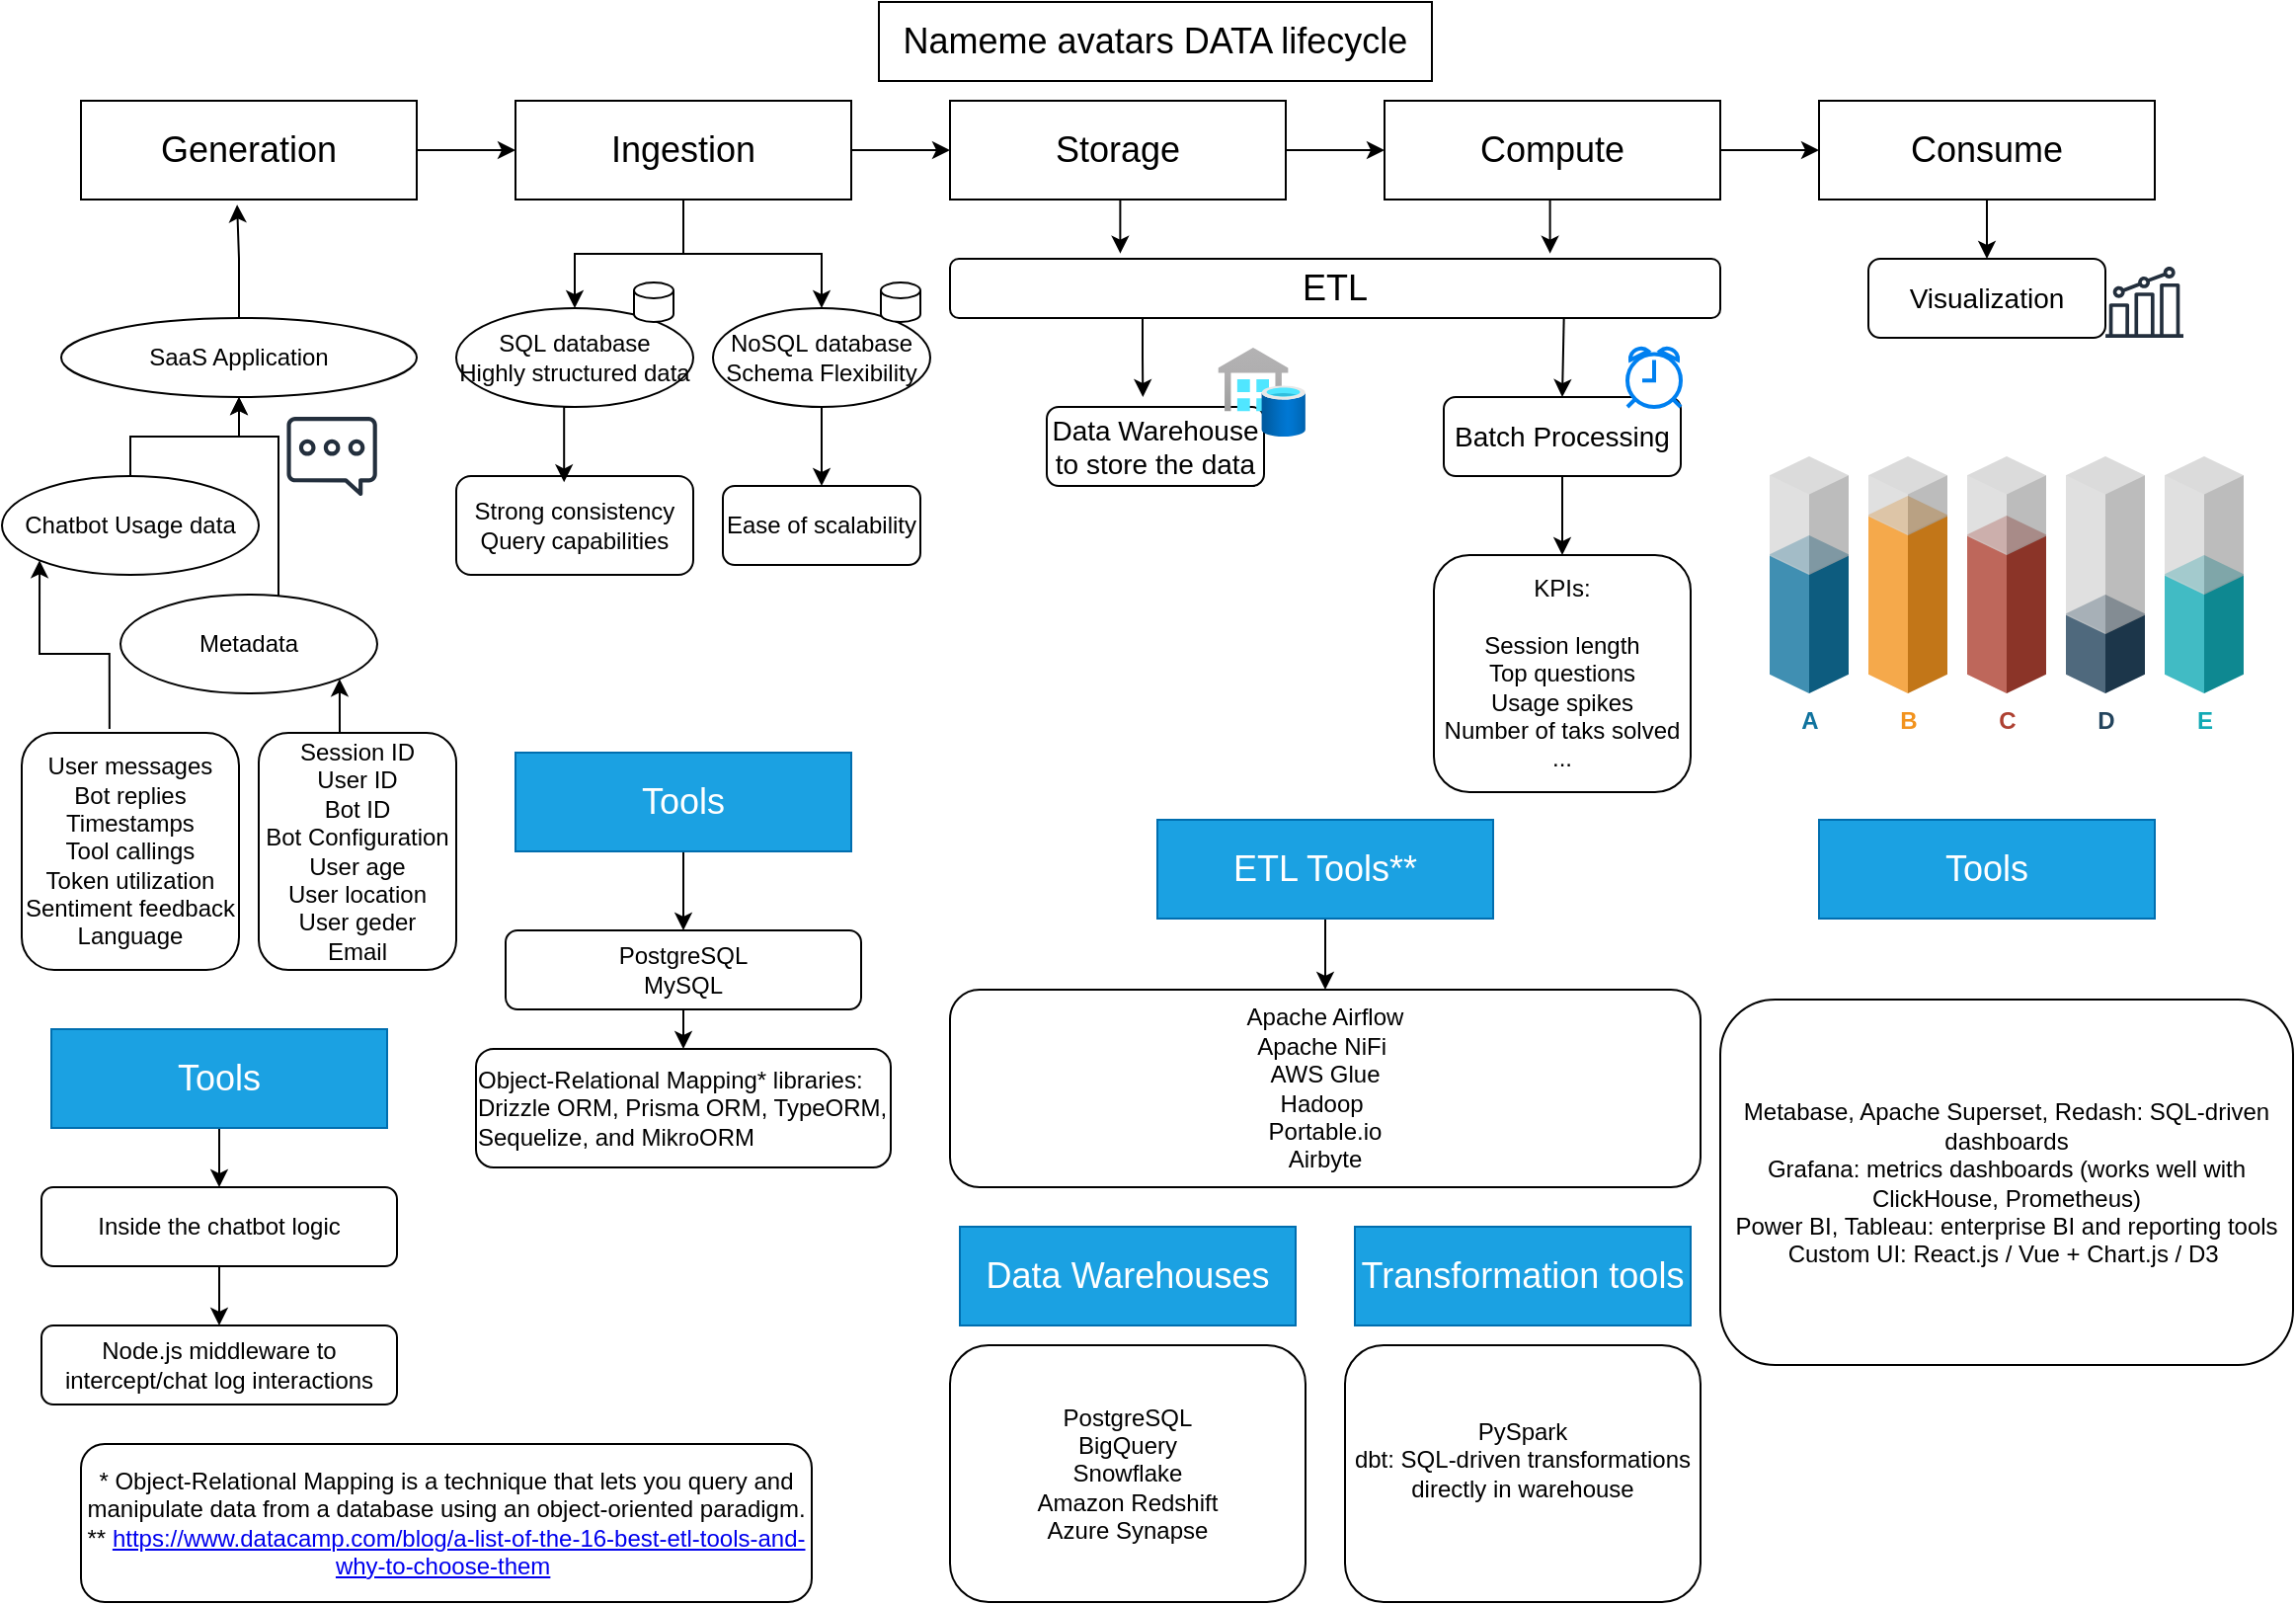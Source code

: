 <mxfile version="28.0.3">
  <diagram name="Page-1" id="Al7QjbqufYFulofu-Pkl">
    <mxGraphModel dx="1213" dy="811" grid="1" gridSize="10" guides="1" tooltips="1" connect="1" arrows="1" fold="1" page="1" pageScale="1" pageWidth="1169" pageHeight="827" math="0" shadow="0">
      <root>
        <mxCell id="0" />
        <mxCell id="1" parent="0" />
        <mxCell id="Yz96Kts3AmMaeLNxN6-e-9" style="edgeStyle=orthogonalEdgeStyle;rounded=0;orthogonalLoop=1;jettySize=auto;html=1;exitX=1;exitY=0.5;exitDx=0;exitDy=0;entryX=0;entryY=0.5;entryDx=0;entryDy=0;" edge="1" parent="1" source="Yz96Kts3AmMaeLNxN6-e-2" target="Yz96Kts3AmMaeLNxN6-e-3">
          <mxGeometry relative="1" as="geometry" />
        </mxCell>
        <mxCell id="Yz96Kts3AmMaeLNxN6-e-2" value="&lt;font style=&quot;font-size: 18px;&quot;&gt;Generation&lt;/font&gt;" style="rounded=0;whiteSpace=wrap;html=1;" vertex="1" parent="1">
          <mxGeometry x="40" y="50" width="170" height="50" as="geometry" />
        </mxCell>
        <mxCell id="Yz96Kts3AmMaeLNxN6-e-10" style="edgeStyle=orthogonalEdgeStyle;rounded=0;orthogonalLoop=1;jettySize=auto;html=1;exitX=1;exitY=0.5;exitDx=0;exitDy=0;entryX=0;entryY=0.5;entryDx=0;entryDy=0;" edge="1" parent="1" source="Yz96Kts3AmMaeLNxN6-e-3" target="Yz96Kts3AmMaeLNxN6-e-6">
          <mxGeometry relative="1" as="geometry" />
        </mxCell>
        <mxCell id="Yz96Kts3AmMaeLNxN6-e-50" style="edgeStyle=orthogonalEdgeStyle;rounded=0;orthogonalLoop=1;jettySize=auto;html=1;exitX=0.5;exitY=1;exitDx=0;exitDy=0;entryX=0.5;entryY=0;entryDx=0;entryDy=0;" edge="1" parent="1" source="Yz96Kts3AmMaeLNxN6-e-3" target="Yz96Kts3AmMaeLNxN6-e-35">
          <mxGeometry relative="1" as="geometry">
            <mxPoint x="310" y="150" as="targetPoint" />
          </mxGeometry>
        </mxCell>
        <mxCell id="Yz96Kts3AmMaeLNxN6-e-54" style="edgeStyle=orthogonalEdgeStyle;rounded=0;orthogonalLoop=1;jettySize=auto;html=1;exitX=0.5;exitY=1;exitDx=0;exitDy=0;entryX=0.5;entryY=0;entryDx=0;entryDy=0;" edge="1" parent="1" source="Yz96Kts3AmMaeLNxN6-e-3" target="Yz96Kts3AmMaeLNxN6-e-53">
          <mxGeometry relative="1" as="geometry" />
        </mxCell>
        <mxCell id="Yz96Kts3AmMaeLNxN6-e-3" value="&lt;font style=&quot;font-size: 18px;&quot;&gt;Ingestion&lt;/font&gt;" style="rounded=0;whiteSpace=wrap;html=1;" vertex="1" parent="1">
          <mxGeometry x="260" y="50" width="170" height="50" as="geometry" />
        </mxCell>
        <mxCell id="Yz96Kts3AmMaeLNxN6-e-16" style="edgeStyle=orthogonalEdgeStyle;rounded=0;orthogonalLoop=1;jettySize=auto;html=1;exitX=0.5;exitY=0;exitDx=0;exitDy=0;entryX=0.5;entryY=1;entryDx=0;entryDy=0;" edge="1" parent="1" source="Yz96Kts3AmMaeLNxN6-e-15" target="Yz96Kts3AmMaeLNxN6-e-4">
          <mxGeometry relative="1" as="geometry" />
        </mxCell>
        <mxCell id="Yz96Kts3AmMaeLNxN6-e-28" style="edgeStyle=orthogonalEdgeStyle;rounded=0;orthogonalLoop=1;jettySize=auto;html=1;entryX=0.5;entryY=1;entryDx=0;entryDy=0;" edge="1" parent="1" source="Yz96Kts3AmMaeLNxN6-e-24" target="Yz96Kts3AmMaeLNxN6-e-4">
          <mxGeometry relative="1" as="geometry">
            <Array as="points">
              <mxPoint x="140" y="220" />
              <mxPoint x="120" y="220" />
            </Array>
          </mxGeometry>
        </mxCell>
        <mxCell id="Yz96Kts3AmMaeLNxN6-e-4" value="SaaS Application" style="ellipse;whiteSpace=wrap;html=1;" vertex="1" parent="1">
          <mxGeometry x="30" y="160" width="180" height="40" as="geometry" />
        </mxCell>
        <mxCell id="Yz96Kts3AmMaeLNxN6-e-11" style="edgeStyle=orthogonalEdgeStyle;rounded=0;orthogonalLoop=1;jettySize=auto;html=1;exitX=1;exitY=0.5;exitDx=0;exitDy=0;entryX=0;entryY=0.5;entryDx=0;entryDy=0;" edge="1" parent="1" source="Yz96Kts3AmMaeLNxN6-e-6" target="Yz96Kts3AmMaeLNxN6-e-7">
          <mxGeometry relative="1" as="geometry" />
        </mxCell>
        <mxCell id="Yz96Kts3AmMaeLNxN6-e-6" value="&lt;font style=&quot;font-size: 18px;&quot;&gt;Storage&lt;/font&gt;" style="rounded=0;whiteSpace=wrap;html=1;" vertex="1" parent="1">
          <mxGeometry x="480" y="50" width="170" height="50" as="geometry" />
        </mxCell>
        <mxCell id="Yz96Kts3AmMaeLNxN6-e-12" style="edgeStyle=orthogonalEdgeStyle;rounded=0;orthogonalLoop=1;jettySize=auto;html=1;exitX=1;exitY=0.5;exitDx=0;exitDy=0;" edge="1" parent="1" source="Yz96Kts3AmMaeLNxN6-e-7" target="Yz96Kts3AmMaeLNxN6-e-8">
          <mxGeometry relative="1" as="geometry" />
        </mxCell>
        <mxCell id="Yz96Kts3AmMaeLNxN6-e-7" value="&lt;font style=&quot;font-size: 18px;&quot;&gt;Compute&lt;/font&gt;" style="rounded=0;whiteSpace=wrap;html=1;" vertex="1" parent="1">
          <mxGeometry x="700" y="50" width="170" height="50" as="geometry" />
        </mxCell>
        <mxCell id="Yz96Kts3AmMaeLNxN6-e-94" style="edgeStyle=orthogonalEdgeStyle;rounded=0;orthogonalLoop=1;jettySize=auto;html=1;exitX=0.5;exitY=1;exitDx=0;exitDy=0;entryX=0.5;entryY=0;entryDx=0;entryDy=0;" edge="1" parent="1" source="Yz96Kts3AmMaeLNxN6-e-8" target="Yz96Kts3AmMaeLNxN6-e-91">
          <mxGeometry relative="1" as="geometry" />
        </mxCell>
        <mxCell id="Yz96Kts3AmMaeLNxN6-e-8" value="&lt;font style=&quot;font-size: 18px;&quot;&gt;Consume&lt;/font&gt;" style="rounded=0;whiteSpace=wrap;html=1;" vertex="1" parent="1">
          <mxGeometry x="920" y="50" width="170" height="50" as="geometry" />
        </mxCell>
        <mxCell id="Yz96Kts3AmMaeLNxN6-e-13" value="" style="sketch=0;outlineConnect=0;fontColor=#232F3E;gradientColor=none;fillColor=#232F3D;strokeColor=none;dashed=0;verticalLabelPosition=bottom;verticalAlign=top;align=center;html=1;fontSize=12;fontStyle=0;aspect=fixed;pointerEvents=1;shape=mxgraph.aws4.chat;" vertex="1" parent="1">
          <mxGeometry x="144.12" y="210" width="45.88" height="40" as="geometry" />
        </mxCell>
        <mxCell id="Yz96Kts3AmMaeLNxN6-e-39" style="edgeStyle=orthogonalEdgeStyle;rounded=0;orthogonalLoop=1;jettySize=auto;html=1;exitX=0.404;exitY=-0.017;exitDx=0;exitDy=0;entryX=0;entryY=1;entryDx=0;entryDy=0;exitPerimeter=0;" edge="1" parent="1" source="Yz96Kts3AmMaeLNxN6-e-41" target="Yz96Kts3AmMaeLNxN6-e-15">
          <mxGeometry relative="1" as="geometry">
            <mxPoint x="19" y="350" as="sourcePoint" />
          </mxGeometry>
        </mxCell>
        <mxCell id="Yz96Kts3AmMaeLNxN6-e-15" value="Chatbot Usage data" style="ellipse;whiteSpace=wrap;html=1;" vertex="1" parent="1">
          <mxGeometry y="240" width="130" height="50" as="geometry" />
        </mxCell>
        <mxCell id="Yz96Kts3AmMaeLNxN6-e-32" style="edgeStyle=orthogonalEdgeStyle;rounded=0;orthogonalLoop=1;jettySize=auto;html=1;exitX=0.5;exitY=1;exitDx=0;exitDy=0;entryX=0.5;entryY=0;entryDx=0;entryDy=0;" edge="1" parent="1" source="Yz96Kts3AmMaeLNxN6-e-17" target="Yz96Kts3AmMaeLNxN6-e-31">
          <mxGeometry relative="1" as="geometry" />
        </mxCell>
        <mxCell id="Yz96Kts3AmMaeLNxN6-e-17" value="&lt;font style=&quot;font-size: 18px;&quot;&gt;Tools&lt;/font&gt;" style="rounded=0;whiteSpace=wrap;html=1;fillColor=#1ba1e2;fontColor=#ffffff;strokeColor=#006EAF;" vertex="1" parent="1">
          <mxGeometry x="25" y="520" width="170" height="50" as="geometry" />
        </mxCell>
        <mxCell id="Yz96Kts3AmMaeLNxN6-e-45" style="edgeStyle=orthogonalEdgeStyle;rounded=0;orthogonalLoop=1;jettySize=auto;html=1;exitX=0.5;exitY=0;exitDx=0;exitDy=0;entryX=1;entryY=1;entryDx=0;entryDy=0;" edge="1" parent="1" source="Yz96Kts3AmMaeLNxN6-e-40" target="Yz96Kts3AmMaeLNxN6-e-24">
          <mxGeometry relative="1" as="geometry" />
        </mxCell>
        <mxCell id="Yz96Kts3AmMaeLNxN6-e-24" value="Metadata" style="ellipse;whiteSpace=wrap;html=1;" vertex="1" parent="1">
          <mxGeometry x="60" y="300" width="130" height="50" as="geometry" />
        </mxCell>
        <mxCell id="Yz96Kts3AmMaeLNxN6-e-26" value="Node.js middleware to intercept/chat log interactions" style="rounded=1;whiteSpace=wrap;html=1;" vertex="1" parent="1">
          <mxGeometry x="20" y="670" width="180" height="40" as="geometry" />
        </mxCell>
        <mxCell id="Yz96Kts3AmMaeLNxN6-e-33" style="edgeStyle=orthogonalEdgeStyle;rounded=0;orthogonalLoop=1;jettySize=auto;html=1;exitX=0.5;exitY=1;exitDx=0;exitDy=0;entryX=0.5;entryY=0;entryDx=0;entryDy=0;" edge="1" parent="1" source="Yz96Kts3AmMaeLNxN6-e-31" target="Yz96Kts3AmMaeLNxN6-e-26">
          <mxGeometry relative="1" as="geometry" />
        </mxCell>
        <mxCell id="Yz96Kts3AmMaeLNxN6-e-31" value="Inside the chatbot logic" style="rounded=1;whiteSpace=wrap;html=1;" vertex="1" parent="1">
          <mxGeometry x="20" y="600" width="180" height="40" as="geometry" />
        </mxCell>
        <mxCell id="Yz96Kts3AmMaeLNxN6-e-35" value="SQL&amp;nbsp;&lt;span style=&quot;background-color: transparent; color: light-dark(rgb(0, 0, 0), rgb(255, 255, 255));&quot;&gt;database&lt;/span&gt;&lt;div&gt;&lt;span style=&quot;background-color: transparent; color: light-dark(rgb(0, 0, 0), rgb(255, 255, 255));&quot;&gt;Highly structured data&lt;/span&gt;&lt;/div&gt;" style="ellipse;whiteSpace=wrap;html=1;" vertex="1" parent="1">
          <mxGeometry x="230" y="155" width="120" height="50" as="geometry" />
        </mxCell>
        <mxCell id="Yz96Kts3AmMaeLNxN6-e-40" value="Session ID&lt;div&gt;User ID&lt;/div&gt;&lt;div&gt;Bot ID&lt;/div&gt;&lt;div&gt;Bot Configuration&lt;/div&gt;&lt;div&gt;User age&lt;/div&gt;&lt;div&gt;User location&lt;/div&gt;&lt;div&gt;User geder&lt;/div&gt;&lt;div&gt;Email&lt;/div&gt;" style="rounded=1;whiteSpace=wrap;html=1;" vertex="1" parent="1">
          <mxGeometry x="130" y="370" width="100" height="120" as="geometry" />
        </mxCell>
        <mxCell id="Yz96Kts3AmMaeLNxN6-e-41" value="User messages&lt;div&gt;Bot replies&lt;/div&gt;&lt;div&gt;Timestamps&lt;/div&gt;&lt;div&gt;Tool callings&lt;/div&gt;&lt;div&gt;Token utilization&lt;/div&gt;&lt;div&gt;Sentiment feedback&lt;/div&gt;&lt;div&gt;&lt;div&gt;Language&lt;/div&gt;&lt;/div&gt;" style="rounded=1;whiteSpace=wrap;html=1;" vertex="1" parent="1">
          <mxGeometry x="10" y="370" width="110" height="120" as="geometry" />
        </mxCell>
        <mxCell id="Yz96Kts3AmMaeLNxN6-e-92" style="edgeStyle=orthogonalEdgeStyle;rounded=0;orthogonalLoop=1;jettySize=auto;html=1;exitX=0.5;exitY=1;exitDx=0;exitDy=0;entryX=0.5;entryY=0;entryDx=0;entryDy=0;" edge="1" parent="1" source="Yz96Kts3AmMaeLNxN6-e-42" target="Yz96Kts3AmMaeLNxN6-e-43">
          <mxGeometry relative="1" as="geometry" />
        </mxCell>
        <mxCell id="Yz96Kts3AmMaeLNxN6-e-42" value="&lt;font style=&quot;font-size: 18px;&quot;&gt;Tools&lt;/font&gt;" style="rounded=0;whiteSpace=wrap;html=1;fillColor=#1ba1e2;fontColor=#ffffff;strokeColor=#006EAF;" vertex="1" parent="1">
          <mxGeometry x="260" y="380" width="170" height="50" as="geometry" />
        </mxCell>
        <mxCell id="Yz96Kts3AmMaeLNxN6-e-93" style="edgeStyle=orthogonalEdgeStyle;rounded=0;orthogonalLoop=1;jettySize=auto;html=1;exitX=0.5;exitY=1;exitDx=0;exitDy=0;entryX=0.5;entryY=0;entryDx=0;entryDy=0;" edge="1" parent="1" source="Yz96Kts3AmMaeLNxN6-e-43" target="Yz96Kts3AmMaeLNxN6-e-55">
          <mxGeometry relative="1" as="geometry" />
        </mxCell>
        <mxCell id="Yz96Kts3AmMaeLNxN6-e-43" value="&lt;span style=&quot;text-align: left;&quot;&gt;PostgreSQL&lt;/span&gt;&lt;div&gt;&lt;span style=&quot;text-align: left;&quot;&gt;MySQL&lt;/span&gt;&lt;/div&gt;" style="rounded=1;whiteSpace=wrap;html=1;" vertex="1" parent="1">
          <mxGeometry x="255" y="470" width="180" height="40" as="geometry" />
        </mxCell>
        <mxCell id="Yz96Kts3AmMaeLNxN6-e-44" value="&lt;font style=&quot;font-size: 18px;&quot;&gt;Nameme avatars DATA lifecycle&lt;/font&gt;" style="rounded=0;whiteSpace=wrap;html=1;" vertex="1" parent="1">
          <mxGeometry x="444" width="280" height="40" as="geometry" />
        </mxCell>
        <mxCell id="Yz96Kts3AmMaeLNxN6-e-49" style="edgeStyle=orthogonalEdgeStyle;rounded=0;orthogonalLoop=1;jettySize=auto;html=1;exitX=0.5;exitY=0;exitDx=0;exitDy=0;entryX=0.465;entryY=1.053;entryDx=0;entryDy=0;entryPerimeter=0;" edge="1" parent="1" source="Yz96Kts3AmMaeLNxN6-e-4" target="Yz96Kts3AmMaeLNxN6-e-2">
          <mxGeometry relative="1" as="geometry" />
        </mxCell>
        <mxCell id="Yz96Kts3AmMaeLNxN6-e-51" value="Strong consistency&lt;div&gt;Query capabilities&lt;/div&gt;" style="rounded=1;whiteSpace=wrap;html=1;" vertex="1" parent="1">
          <mxGeometry x="230" y="240" width="120" height="50" as="geometry" />
        </mxCell>
        <mxCell id="Yz96Kts3AmMaeLNxN6-e-62" style="edgeStyle=orthogonalEdgeStyle;rounded=0;orthogonalLoop=1;jettySize=auto;html=1;exitX=0.5;exitY=1;exitDx=0;exitDy=0;entryX=0.5;entryY=0;entryDx=0;entryDy=0;" edge="1" parent="1" source="Yz96Kts3AmMaeLNxN6-e-53" target="Yz96Kts3AmMaeLNxN6-e-61">
          <mxGeometry relative="1" as="geometry" />
        </mxCell>
        <mxCell id="Yz96Kts3AmMaeLNxN6-e-53" value="NoSQL&amp;nbsp;&lt;span style=&quot;background-color: transparent; color: light-dark(rgb(0, 0, 0), rgb(255, 255, 255));&quot;&gt;database&lt;/span&gt;&lt;div&gt;&lt;span style=&quot;background-color: transparent; color: light-dark(rgb(0, 0, 0), rgb(255, 255, 255));&quot;&gt;Schema Flexibility&lt;/span&gt;&lt;/div&gt;" style="ellipse;whiteSpace=wrap;html=1;" vertex="1" parent="1">
          <mxGeometry x="360" y="155" width="110" height="50" as="geometry" />
        </mxCell>
        <mxCell id="Yz96Kts3AmMaeLNxN6-e-55" value="&lt;div style=&quot;text-align: left;&quot;&gt;&lt;span style=&quot;background-color: transparent; color: light-dark(rgb(0, 0, 0), rgb(255, 255, 255)); text-align: center;&quot;&gt;Object-Relational Mapping&lt;/span&gt;&lt;span style=&quot;background-color: transparent;&quot;&gt;* libraries:&lt;/span&gt;&lt;/div&gt;&lt;div style=&quot;text-align: left;&quot;&gt;&lt;span style=&quot;background-color: transparent; text-align: center;&quot;&gt;Drizzle ORM, Prisma ORM, TypeORM, Sequelize, and MikroORM&lt;/span&gt;&lt;span style=&quot;background-color: transparent;&quot;&gt;&amp;nbsp;&lt;/span&gt;&lt;/div&gt;" style="rounded=1;whiteSpace=wrap;html=1;" vertex="1" parent="1">
          <mxGeometry x="240" y="530" width="210" height="60" as="geometry" />
        </mxCell>
        <mxCell id="Yz96Kts3AmMaeLNxN6-e-58" value="*&amp;nbsp;Object-Relational Mapping is a technique that lets you query and manipulate data from a database using an object-oriented paradigm.&lt;div&gt;**&amp;nbsp;&lt;a href=&quot;https://www.datacamp.com/blog/a-list-of-the-16-best-etl-tools-and-why-to-choose-them&quot;&gt;https://www.datacamp.com/blog/a-list-of-the-16-best-etl-tools-and-why-to-choose-them&lt;/a&gt;&amp;nbsp;&lt;/div&gt;" style="rounded=1;whiteSpace=wrap;html=1;" vertex="1" parent="1">
          <mxGeometry x="40" y="730" width="370" height="80" as="geometry" />
        </mxCell>
        <mxCell id="Yz96Kts3AmMaeLNxN6-e-61" value="Ease of scalability" style="rounded=1;whiteSpace=wrap;html=1;" vertex="1" parent="1">
          <mxGeometry x="365" y="245" width="100" height="40" as="geometry" />
        </mxCell>
        <mxCell id="Yz96Kts3AmMaeLNxN6-e-63" style="edgeStyle=orthogonalEdgeStyle;rounded=0;orthogonalLoop=1;jettySize=auto;html=1;exitX=0.5;exitY=1;exitDx=0;exitDy=0;entryX=0.455;entryY=0.063;entryDx=0;entryDy=0;entryPerimeter=0;" edge="1" parent="1" source="Yz96Kts3AmMaeLNxN6-e-35" target="Yz96Kts3AmMaeLNxN6-e-51">
          <mxGeometry relative="1" as="geometry" />
        </mxCell>
        <mxCell id="Yz96Kts3AmMaeLNxN6-e-65" value="&lt;font style=&quot;font-size: 14px;&quot;&gt;Data Warehouse to store the data&lt;/font&gt;" style="rounded=1;whiteSpace=wrap;html=1;" vertex="1" parent="1">
          <mxGeometry x="529" y="205" width="110" height="40" as="geometry" />
        </mxCell>
        <mxCell id="Yz96Kts3AmMaeLNxN6-e-64" value="" style="image;aspect=fixed;html=1;points=[];align=center;fontSize=12;image=img/lib/azure2/databases/SQL_Data_Warehouses.svg;" vertex="1" parent="1">
          <mxGeometry x="615.69" y="175" width="44.31" height="45" as="geometry" />
        </mxCell>
        <mxCell id="Yz96Kts3AmMaeLNxN6-e-96" style="edgeStyle=orthogonalEdgeStyle;rounded=0;orthogonalLoop=1;jettySize=auto;html=1;exitX=0.5;exitY=1;exitDx=0;exitDy=0;entryX=0.5;entryY=0;entryDx=0;entryDy=0;" edge="1" parent="1" source="Yz96Kts3AmMaeLNxN6-e-67" target="Yz96Kts3AmMaeLNxN6-e-68">
          <mxGeometry relative="1" as="geometry" />
        </mxCell>
        <mxCell id="Yz96Kts3AmMaeLNxN6-e-67" value="&lt;font style=&quot;font-size: 18px;&quot;&gt;ETL Tools**&lt;/font&gt;" style="rounded=0;whiteSpace=wrap;html=1;fillColor=#1ba1e2;fontColor=#ffffff;strokeColor=#006EAF;" vertex="1" parent="1">
          <mxGeometry x="585" y="414" width="170" height="50" as="geometry" />
        </mxCell>
        <mxCell id="Yz96Kts3AmMaeLNxN6-e-68" value="&lt;div&gt;Apache Airflow&lt;/div&gt;&lt;div&gt;Apache NiFi&amp;nbsp;&lt;/div&gt;&lt;div&gt;AWS Glue&lt;/div&gt;&lt;div&gt;Hadoop&amp;nbsp;&lt;/div&gt;&lt;div&gt;Portable.io&lt;/div&gt;&lt;div&gt;Airbyte&lt;/div&gt;" style="rounded=1;whiteSpace=wrap;html=1;" vertex="1" parent="1">
          <mxGeometry x="480" y="500" width="380" height="100" as="geometry" />
        </mxCell>
        <mxCell id="Yz96Kts3AmMaeLNxN6-e-73" style="edgeStyle=orthogonalEdgeStyle;rounded=0;orthogonalLoop=1;jettySize=auto;html=1;exitX=0.5;exitY=1;exitDx=0;exitDy=0;entryX=0.5;entryY=0;entryDx=0;entryDy=0;" edge="1" parent="1" source="Yz96Kts3AmMaeLNxN6-e-69" target="Yz96Kts3AmMaeLNxN6-e-71">
          <mxGeometry relative="1" as="geometry" />
        </mxCell>
        <mxCell id="Yz96Kts3AmMaeLNxN6-e-69" value="&lt;font style=&quot;font-size: 14px;&quot;&gt;Batch Processing&lt;/font&gt;" style="rounded=1;whiteSpace=wrap;html=1;" vertex="1" parent="1">
          <mxGeometry x="730" y="200" width="120" height="40" as="geometry" />
        </mxCell>
        <mxCell id="Yz96Kts3AmMaeLNxN6-e-71" value="&lt;div&gt;KPIs:&lt;/div&gt;&lt;div&gt;&lt;br&gt;&lt;/div&gt;Session length&lt;div&gt;Top questions&lt;/div&gt;&lt;div&gt;Usage spikes&lt;/div&gt;&lt;div&gt;Number of taks solved&lt;/div&gt;&lt;div&gt;&lt;div&gt;&lt;div&gt;&lt;div&gt;...&lt;/div&gt;&lt;/div&gt;&lt;/div&gt;&lt;/div&gt;" style="rounded=1;whiteSpace=wrap;html=1;" vertex="1" parent="1">
          <mxGeometry x="725" y="280" width="130" height="120" as="geometry" />
        </mxCell>
        <mxCell id="Yz96Kts3AmMaeLNxN6-e-76" value="" style="html=1;verticalLabelPosition=bottom;align=center;labelBackgroundColor=#ffffff;verticalAlign=top;strokeWidth=2;strokeColor=#0080F0;shadow=0;dashed=0;shape=mxgraph.ios7.icons.alarm_clock;" vertex="1" parent="1">
          <mxGeometry x="823" y="175" width="27" height="30" as="geometry" />
        </mxCell>
        <mxCell id="Yz96Kts3AmMaeLNxN6-e-78" value="" style="shape=cylinder3;whiteSpace=wrap;html=1;boundedLbl=1;backgroundOutline=1;size=4.0;" vertex="1" parent="1">
          <mxGeometry x="320" y="142" width="20" height="20" as="geometry" />
        </mxCell>
        <mxCell id="Yz96Kts3AmMaeLNxN6-e-84" style="edgeStyle=orthogonalEdgeStyle;rounded=0;orthogonalLoop=1;jettySize=auto;html=1;exitX=0.25;exitY=1;exitDx=0;exitDy=0;" edge="1" parent="1" source="Yz96Kts3AmMaeLNxN6-e-79">
          <mxGeometry relative="1" as="geometry">
            <mxPoint x="577.667" y="200" as="targetPoint" />
          </mxGeometry>
        </mxCell>
        <mxCell id="Yz96Kts3AmMaeLNxN6-e-79" value="&lt;font style=&quot;font-size: 18px;&quot;&gt;ETL&lt;/font&gt;" style="rounded=1;whiteSpace=wrap;html=1;" vertex="1" parent="1">
          <mxGeometry x="480" y="130" width="390" height="30" as="geometry" />
        </mxCell>
        <mxCell id="Yz96Kts3AmMaeLNxN6-e-80" style="edgeStyle=orthogonalEdgeStyle;rounded=0;orthogonalLoop=1;jettySize=auto;html=1;exitX=0.5;exitY=1;exitDx=0;exitDy=0;entryX=0.221;entryY=-0.089;entryDx=0;entryDy=0;entryPerimeter=0;" edge="1" parent="1" source="Yz96Kts3AmMaeLNxN6-e-6" target="Yz96Kts3AmMaeLNxN6-e-79">
          <mxGeometry relative="1" as="geometry" />
        </mxCell>
        <mxCell id="Yz96Kts3AmMaeLNxN6-e-81" style="edgeStyle=orthogonalEdgeStyle;rounded=0;orthogonalLoop=1;jettySize=auto;html=1;exitX=0.5;exitY=1;exitDx=0;exitDy=0;entryX=0.779;entryY=-0.089;entryDx=0;entryDy=0;entryPerimeter=0;" edge="1" parent="1" source="Yz96Kts3AmMaeLNxN6-e-7" target="Yz96Kts3AmMaeLNxN6-e-79">
          <mxGeometry relative="1" as="geometry" />
        </mxCell>
        <mxCell id="Yz96Kts3AmMaeLNxN6-e-83" style="edgeStyle=orthogonalEdgeStyle;rounded=0;orthogonalLoop=1;jettySize=auto;html=1;exitX=0.797;exitY=1.007;exitDx=0;exitDy=0;entryX=0.5;entryY=0;entryDx=0;entryDy=0;exitPerimeter=0;" edge="1" parent="1" source="Yz96Kts3AmMaeLNxN6-e-79" target="Yz96Kts3AmMaeLNxN6-e-69">
          <mxGeometry relative="1" as="geometry" />
        </mxCell>
        <mxCell id="Yz96Kts3AmMaeLNxN6-e-87" value="&lt;font style=&quot;font-size: 18px;&quot;&gt;Tools&lt;/font&gt;" style="rounded=0;whiteSpace=wrap;html=1;fillColor=#1ba1e2;fontColor=#ffffff;strokeColor=#006EAF;" vertex="1" parent="1">
          <mxGeometry x="920" y="414" width="170" height="50" as="geometry" />
        </mxCell>
        <mxCell id="Yz96Kts3AmMaeLNxN6-e-88" value="&lt;span style=&quot;background-color: transparent; color: light-dark(rgb(0, 0, 0), rgb(255, 255, 255));&quot;&gt;Metabase, Apache Superset, Redash: SQL-driven dashboards&lt;/span&gt;&lt;br&gt;&lt;span style=&quot;background-color: transparent; color: light-dark(rgb(0, 0, 0), rgb(255, 255, 255));&quot;&gt;Grafana: metrics dashboards (works well with ClickHouse, Prometheus)&lt;/span&gt;&lt;br&gt;&lt;span style=&quot;background-color: transparent; color: light-dark(rgb(0, 0, 0), rgb(255, 255, 255));&quot;&gt;Power BI, Tableau: enterprise BI and reporting tools&lt;/span&gt;&lt;div&gt;&lt;span style=&quot;background-color: transparent; color: light-dark(rgb(0, 0, 0), rgb(255, 255, 255));&quot;&gt;Custom UI: React.js / Vue + Chart.js / D3&amp;nbsp;&lt;/span&gt;&lt;/div&gt;" style="rounded=1;whiteSpace=wrap;html=1;align=center;" vertex="1" parent="1">
          <mxGeometry x="870" y="505" width="290" height="185" as="geometry" />
        </mxCell>
        <mxCell id="Yz96Kts3AmMaeLNxN6-e-89" value="&lt;font style=&quot;font-size: 18px;&quot;&gt;Data Warehouses&lt;/font&gt;" style="rounded=0;whiteSpace=wrap;html=1;fillColor=#1ba1e2;fontColor=#ffffff;strokeColor=#006EAF;" vertex="1" parent="1">
          <mxGeometry x="485" y="620" width="170" height="50" as="geometry" />
        </mxCell>
        <mxCell id="Yz96Kts3AmMaeLNxN6-e-90" value="&lt;div&gt;PostgreSQL&lt;/div&gt;&lt;div&gt;BigQuery&lt;/div&gt;&lt;div&gt;Snowflake&lt;/div&gt;&lt;div&gt;Amazon Redshift&lt;/div&gt;&lt;div&gt;Azure Synapse&lt;/div&gt;" style="rounded=1;whiteSpace=wrap;html=1;" vertex="1" parent="1">
          <mxGeometry x="480" y="680" width="180" height="130" as="geometry" />
        </mxCell>
        <mxCell id="Yz96Kts3AmMaeLNxN6-e-91" value="&lt;font style=&quot;font-size: 14px;&quot;&gt;Visualization&lt;/font&gt;" style="rounded=1;whiteSpace=wrap;html=1;" vertex="1" parent="1">
          <mxGeometry x="945" y="130" width="120" height="40" as="geometry" />
        </mxCell>
        <mxCell id="Yz96Kts3AmMaeLNxN6-e-95" value="&lt;font style=&quot;font-size: 18px;&quot;&gt;Transformation tools&lt;/font&gt;" style="rounded=0;whiteSpace=wrap;html=1;fillColor=#1ba1e2;fontColor=#ffffff;strokeColor=#006EAF;" vertex="1" parent="1">
          <mxGeometry x="685" y="620" width="170" height="50" as="geometry" />
        </mxCell>
        <mxCell id="Yz96Kts3AmMaeLNxN6-e-97" value="&lt;div&gt;PySpark&lt;/div&gt;&lt;div&gt;dbt: SQL-driven transformations directly in warehouse&lt;/div&gt;&lt;div&gt;&lt;br&gt;&lt;/div&gt;" style="rounded=1;whiteSpace=wrap;html=1;" vertex="1" parent="1">
          <mxGeometry x="680" y="680" width="180" height="130" as="geometry" />
        </mxCell>
        <mxCell id="Yz96Kts3AmMaeLNxN6-e-98" value="A" style="verticalLabelPosition=bottom;verticalAlign=top;html=1;shape=mxgraph.infographic.shadedCube;isoAngle=15;fillColor=#10739E;strokeColor=none;fontStyle=1;fontColor=#10739E;fontSize=12;shadow=0;" vertex="1" parent="1">
          <mxGeometry x="895" y="270" width="40" height="80" as="geometry" />
        </mxCell>
        <mxCell id="Yz96Kts3AmMaeLNxN6-e-99" value="B" style="verticalLabelPosition=bottom;verticalAlign=top;html=1;shape=mxgraph.infographic.shadedCube;isoAngle=15;fillColor=#F2931E;strokeColor=none;fontStyle=1;fontColor=#F2931E;fontSize=12;shadow=0;" vertex="1" parent="1">
          <mxGeometry x="945" y="250" width="40" height="100" as="geometry" />
        </mxCell>
        <mxCell id="Yz96Kts3AmMaeLNxN6-e-100" value="C" style="verticalLabelPosition=bottom;verticalAlign=top;html=1;shape=mxgraph.infographic.shadedCube;isoAngle=15;fillColor=#AE4132;strokeColor=none;fontStyle=1;fontColor=#AE4132;fontSize=12;shadow=0;" vertex="1" parent="1">
          <mxGeometry x="995" y="260" width="40" height="90" as="geometry" />
        </mxCell>
        <mxCell id="Yz96Kts3AmMaeLNxN6-e-101" value="D" style="verticalLabelPosition=bottom;verticalAlign=top;html=1;shape=mxgraph.infographic.shadedCube;isoAngle=15;fillColor=#23445D;strokeColor=none;fontStyle=1;fontColor=#23445D;fontSize=12;shadow=0;" vertex="1" parent="1">
          <mxGeometry x="1045" y="300" width="40" height="50" as="geometry" />
        </mxCell>
        <mxCell id="Yz96Kts3AmMaeLNxN6-e-102" value="E" style="verticalLabelPosition=bottom;verticalAlign=top;html=1;shape=mxgraph.infographic.shadedCube;isoAngle=15;fillColor=#12AAB5;strokeColor=none;fontStyle=1;fontColor=#12AAB5;fontSize=12;shadow=0;" vertex="1" parent="1">
          <mxGeometry x="1095" y="280" width="40" height="70" as="geometry" />
        </mxCell>
        <mxCell id="Yz96Kts3AmMaeLNxN6-e-103" value="" style="verticalLabelPosition=top;verticalAlign=bottom;html=1;shape=mxgraph.infographic.shadedCube;isoAngle=15;fillColor=#CCCCCC;strokeColor=none;fontStyle=1;fontColor=#10739E;fontSize=12;shadow=0;align=left;opacity=70;" vertex="1" parent="1">
          <mxGeometry x="895" y="230" width="40" height="60" as="geometry" />
        </mxCell>
        <mxCell id="Yz96Kts3AmMaeLNxN6-e-104" value="" style="verticalLabelPosition=top;verticalAlign=bottom;html=1;shape=mxgraph.infographic.shadedCube;isoAngle=15;fillColor=#CCCCCC;strokeColor=none;fontStyle=1;fontColor=#F19A19;fontSize=12;shadow=0;align=left;opacity=70;" vertex="1" parent="1">
          <mxGeometry x="945" y="230" width="40" height="40" as="geometry" />
        </mxCell>
        <mxCell id="Yz96Kts3AmMaeLNxN6-e-105" value="" style="verticalLabelPosition=top;verticalAlign=bottom;html=1;shape=mxgraph.infographic.shadedCube;isoAngle=15;fillColor=#CCCCCC;strokeColor=none;fontStyle=1;fontColor=#D82A23;fontSize=12;shadow=0;align=left;opacity=70;" vertex="1" parent="1">
          <mxGeometry x="995" y="230" width="40" height="50" as="geometry" />
        </mxCell>
        <mxCell id="Yz96Kts3AmMaeLNxN6-e-106" value="" style="verticalLabelPosition=top;verticalAlign=bottom;html=1;shape=mxgraph.infographic.shadedCube;isoAngle=15;fillColor=#CCCCCC;strokeColor=none;fontStyle=1;fontColor=#4A5768;fontSize=12;shadow=0;align=left;opacity=70;" vertex="1" parent="1">
          <mxGeometry x="1045" y="230" width="40" height="90" as="geometry" />
        </mxCell>
        <mxCell id="Yz96Kts3AmMaeLNxN6-e-107" value="" style="verticalLabelPosition=top;verticalAlign=bottom;html=1;shape=mxgraph.infographic.shadedCube;isoAngle=15;fillColor=#CCCCCC;strokeColor=none;fontStyle=1;fontColor=#15AA96;fontSize=12;shadow=0;align=left;opacity=70;" vertex="1" parent="1">
          <mxGeometry x="1095" y="230" width="40" height="70" as="geometry" />
        </mxCell>
        <mxCell id="Yz96Kts3AmMaeLNxN6-e-109" value="" style="sketch=0;outlineConnect=0;fontColor=#232F3E;gradientColor=none;fillColor=#232F3D;strokeColor=none;dashed=0;verticalLabelPosition=bottom;verticalAlign=top;align=center;html=1;fontSize=12;fontStyle=0;aspect=fixed;pointerEvents=1;shape=mxgraph.aws4.metrics;" vertex="1" parent="1">
          <mxGeometry x="1065" y="134" width="39.55" height="36" as="geometry" />
        </mxCell>
        <mxCell id="Yz96Kts3AmMaeLNxN6-e-110" value="" style="shape=cylinder3;whiteSpace=wrap;html=1;boundedLbl=1;backgroundOutline=1;size=4.0;" vertex="1" parent="1">
          <mxGeometry x="445" y="142" width="20" height="20" as="geometry" />
        </mxCell>
      </root>
    </mxGraphModel>
  </diagram>
</mxfile>
